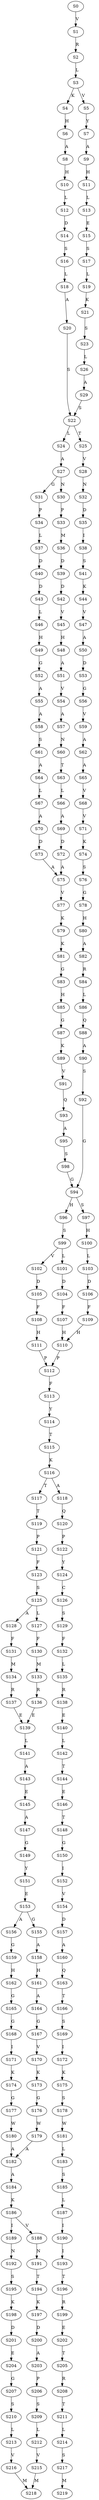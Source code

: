 strict digraph  {
	S0 -> S1 [ label = V ];
	S1 -> S2 [ label = R ];
	S2 -> S3 [ label = L ];
	S3 -> S4 [ label = K ];
	S3 -> S5 [ label = V ];
	S4 -> S6 [ label = H ];
	S5 -> S7 [ label = Y ];
	S6 -> S8 [ label = A ];
	S7 -> S9 [ label = A ];
	S8 -> S10 [ label = H ];
	S9 -> S11 [ label = H ];
	S10 -> S12 [ label = L ];
	S11 -> S13 [ label = L ];
	S12 -> S14 [ label = D ];
	S13 -> S15 [ label = E ];
	S14 -> S16 [ label = S ];
	S15 -> S17 [ label = S ];
	S16 -> S18 [ label = L ];
	S17 -> S19 [ label = L ];
	S18 -> S20 [ label = A ];
	S19 -> S21 [ label = K ];
	S20 -> S22 [ label = S ];
	S21 -> S23 [ label = S ];
	S22 -> S24 [ label = L ];
	S22 -> S25 [ label = T ];
	S23 -> S26 [ label = L ];
	S24 -> S27 [ label = A ];
	S25 -> S28 [ label = V ];
	S26 -> S29 [ label = A ];
	S27 -> S30 [ label = N ];
	S27 -> S31 [ label = G ];
	S28 -> S32 [ label = N ];
	S29 -> S22 [ label = S ];
	S30 -> S33 [ label = P ];
	S31 -> S34 [ label = P ];
	S32 -> S35 [ label = D ];
	S33 -> S36 [ label = M ];
	S34 -> S37 [ label = L ];
	S35 -> S38 [ label = I ];
	S36 -> S39 [ label = D ];
	S37 -> S40 [ label = D ];
	S38 -> S41 [ label = S ];
	S39 -> S42 [ label = D ];
	S40 -> S43 [ label = D ];
	S41 -> S44 [ label = K ];
	S42 -> S45 [ label = V ];
	S43 -> S46 [ label = L ];
	S44 -> S47 [ label = V ];
	S45 -> S48 [ label = H ];
	S46 -> S49 [ label = H ];
	S47 -> S50 [ label = A ];
	S48 -> S51 [ label = A ];
	S49 -> S52 [ label = G ];
	S50 -> S53 [ label = D ];
	S51 -> S54 [ label = V ];
	S52 -> S55 [ label = A ];
	S53 -> S56 [ label = G ];
	S54 -> S57 [ label = A ];
	S55 -> S58 [ label = A ];
	S56 -> S59 [ label = V ];
	S57 -> S60 [ label = N ];
	S58 -> S61 [ label = S ];
	S59 -> S62 [ label = A ];
	S60 -> S63 [ label = T ];
	S61 -> S64 [ label = A ];
	S62 -> S65 [ label = A ];
	S63 -> S66 [ label = L ];
	S64 -> S67 [ label = L ];
	S65 -> S68 [ label = V ];
	S66 -> S69 [ label = A ];
	S67 -> S70 [ label = A ];
	S68 -> S71 [ label = V ];
	S69 -> S72 [ label = D ];
	S70 -> S73 [ label = D ];
	S71 -> S74 [ label = K ];
	S72 -> S75 [ label = A ];
	S73 -> S75 [ label = A ];
	S74 -> S76 [ label = S ];
	S75 -> S77 [ label = V ];
	S76 -> S78 [ label = G ];
	S77 -> S79 [ label = K ];
	S78 -> S80 [ label = H ];
	S79 -> S81 [ label = K ];
	S80 -> S82 [ label = A ];
	S81 -> S83 [ label = G ];
	S82 -> S84 [ label = R ];
	S83 -> S85 [ label = H ];
	S84 -> S86 [ label = L ];
	S85 -> S87 [ label = G ];
	S86 -> S88 [ label = Q ];
	S87 -> S89 [ label = K ];
	S88 -> S90 [ label = A ];
	S89 -> S91 [ label = V ];
	S90 -> S92 [ label = S ];
	S91 -> S93 [ label = Q ];
	S92 -> S94 [ label = G ];
	S93 -> S95 [ label = A ];
	S94 -> S96 [ label = H ];
	S94 -> S97 [ label = S ];
	S95 -> S98 [ label = S ];
	S96 -> S99 [ label = S ];
	S97 -> S100 [ label = H ];
	S98 -> S94 [ label = G ];
	S99 -> S101 [ label = L ];
	S99 -> S102 [ label = V ];
	S100 -> S103 [ label = L ];
	S101 -> S104 [ label = D ];
	S102 -> S105 [ label = D ];
	S103 -> S106 [ label = D ];
	S104 -> S107 [ label = F ];
	S105 -> S108 [ label = F ];
	S106 -> S109 [ label = F ];
	S107 -> S110 [ label = H ];
	S108 -> S111 [ label = H ];
	S109 -> S110 [ label = H ];
	S110 -> S112 [ label = P ];
	S111 -> S112 [ label = P ];
	S112 -> S113 [ label = F ];
	S113 -> S114 [ label = Y ];
	S114 -> S115 [ label = T ];
	S115 -> S116 [ label = K ];
	S116 -> S117 [ label = T ];
	S116 -> S118 [ label = A ];
	S117 -> S119 [ label = T ];
	S118 -> S120 [ label = Q ];
	S119 -> S121 [ label = P ];
	S120 -> S122 [ label = P ];
	S121 -> S123 [ label = F ];
	S122 -> S124 [ label = Y ];
	S123 -> S125 [ label = S ];
	S124 -> S126 [ label = C ];
	S125 -> S127 [ label = L ];
	S125 -> S128 [ label = A ];
	S126 -> S129 [ label = S ];
	S127 -> S130 [ label = F ];
	S128 -> S131 [ label = F ];
	S129 -> S132 [ label = F ];
	S130 -> S133 [ label = M ];
	S131 -> S134 [ label = M ];
	S132 -> S135 [ label = L ];
	S133 -> S136 [ label = R ];
	S134 -> S137 [ label = R ];
	S135 -> S138 [ label = R ];
	S136 -> S139 [ label = E ];
	S137 -> S139 [ label = E ];
	S138 -> S140 [ label = E ];
	S139 -> S141 [ label = L ];
	S140 -> S142 [ label = L ];
	S141 -> S143 [ label = A ];
	S142 -> S144 [ label = T ];
	S143 -> S145 [ label = E ];
	S144 -> S146 [ label = E ];
	S145 -> S147 [ label = A ];
	S146 -> S148 [ label = T ];
	S147 -> S149 [ label = G ];
	S148 -> S150 [ label = G ];
	S149 -> S151 [ label = Y ];
	S150 -> S152 [ label = I ];
	S151 -> S153 [ label = E ];
	S152 -> S154 [ label = V ];
	S153 -> S155 [ label = G ];
	S153 -> S156 [ label = A ];
	S154 -> S157 [ label = D ];
	S155 -> S158 [ label = A ];
	S156 -> S159 [ label = G ];
	S157 -> S160 [ label = A ];
	S158 -> S161 [ label = H ];
	S159 -> S162 [ label = H ];
	S160 -> S163 [ label = Q ];
	S161 -> S164 [ label = A ];
	S162 -> S165 [ label = G ];
	S163 -> S166 [ label = T ];
	S164 -> S167 [ label = G ];
	S165 -> S168 [ label = G ];
	S166 -> S169 [ label = S ];
	S167 -> S170 [ label = V ];
	S168 -> S171 [ label = I ];
	S169 -> S172 [ label = I ];
	S170 -> S173 [ label = K ];
	S171 -> S174 [ label = K ];
	S172 -> S175 [ label = K ];
	S173 -> S176 [ label = G ];
	S174 -> S177 [ label = G ];
	S175 -> S178 [ label = S ];
	S176 -> S179 [ label = W ];
	S177 -> S180 [ label = W ];
	S178 -> S181 [ label = W ];
	S179 -> S182 [ label = A ];
	S180 -> S182 [ label = A ];
	S181 -> S183 [ label = L ];
	S182 -> S184 [ label = A ];
	S183 -> S185 [ label = S ];
	S184 -> S186 [ label = K ];
	S185 -> S187 [ label = L ];
	S186 -> S188 [ label = V ];
	S186 -> S189 [ label = I ];
	S187 -> S190 [ label = I ];
	S188 -> S191 [ label = N ];
	S189 -> S192 [ label = N ];
	S190 -> S193 [ label = I ];
	S191 -> S194 [ label = T ];
	S192 -> S195 [ label = S ];
	S193 -> S196 [ label = T ];
	S194 -> S197 [ label = K ];
	S195 -> S198 [ label = K ];
	S196 -> S199 [ label = R ];
	S197 -> S200 [ label = D ];
	S198 -> S201 [ label = D ];
	S199 -> S202 [ label = E ];
	S200 -> S203 [ label = A ];
	S201 -> S204 [ label = E ];
	S202 -> S205 [ label = T ];
	S203 -> S206 [ label = P ];
	S204 -> S207 [ label = G ];
	S205 -> S208 [ label = R ];
	S206 -> S209 [ label = S ];
	S207 -> S210 [ label = S ];
	S208 -> S211 [ label = T ];
	S209 -> S212 [ label = L ];
	S210 -> S213 [ label = L ];
	S211 -> S214 [ label = L ];
	S212 -> S215 [ label = V ];
	S213 -> S216 [ label = V ];
	S214 -> S217 [ label = S ];
	S215 -> S218 [ label = M ];
	S216 -> S218 [ label = M ];
	S217 -> S219 [ label = M ];
}
